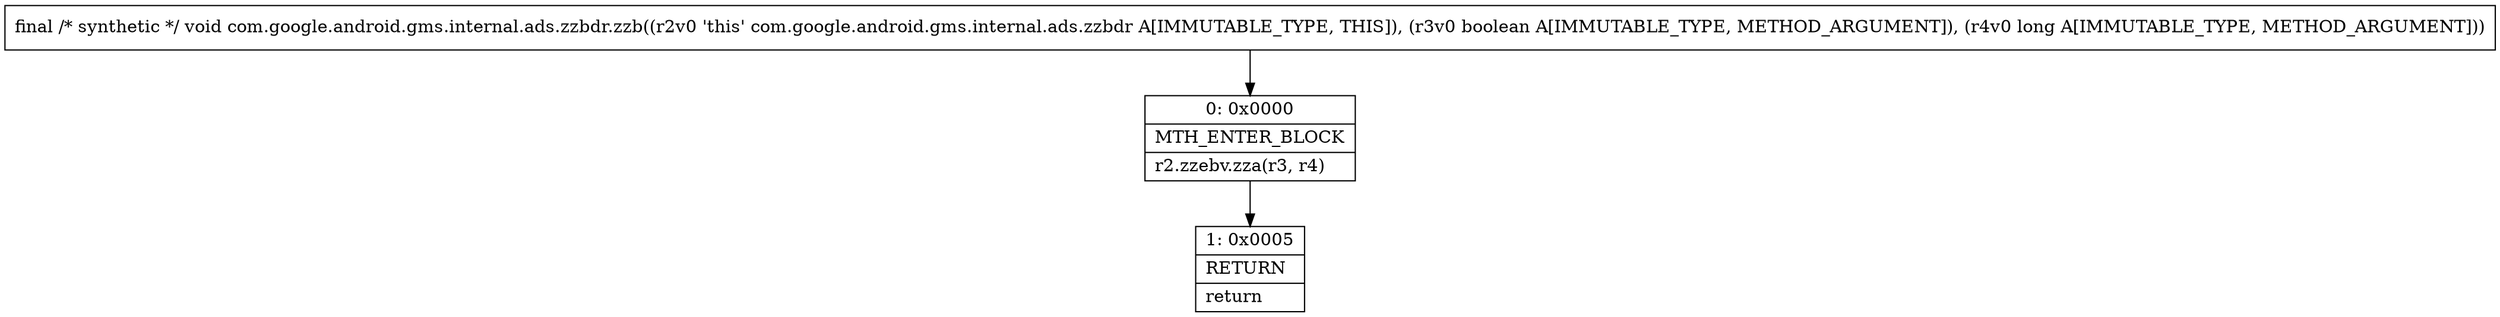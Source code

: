 digraph "CFG forcom.google.android.gms.internal.ads.zzbdr.zzb(ZJ)V" {
Node_0 [shape=record,label="{0\:\ 0x0000|MTH_ENTER_BLOCK\l|r2.zzebv.zza(r3, r4)\l}"];
Node_1 [shape=record,label="{1\:\ 0x0005|RETURN\l|return\l}"];
MethodNode[shape=record,label="{final \/* synthetic *\/ void com.google.android.gms.internal.ads.zzbdr.zzb((r2v0 'this' com.google.android.gms.internal.ads.zzbdr A[IMMUTABLE_TYPE, THIS]), (r3v0 boolean A[IMMUTABLE_TYPE, METHOD_ARGUMENT]), (r4v0 long A[IMMUTABLE_TYPE, METHOD_ARGUMENT])) }"];
MethodNode -> Node_0;
Node_0 -> Node_1;
}

